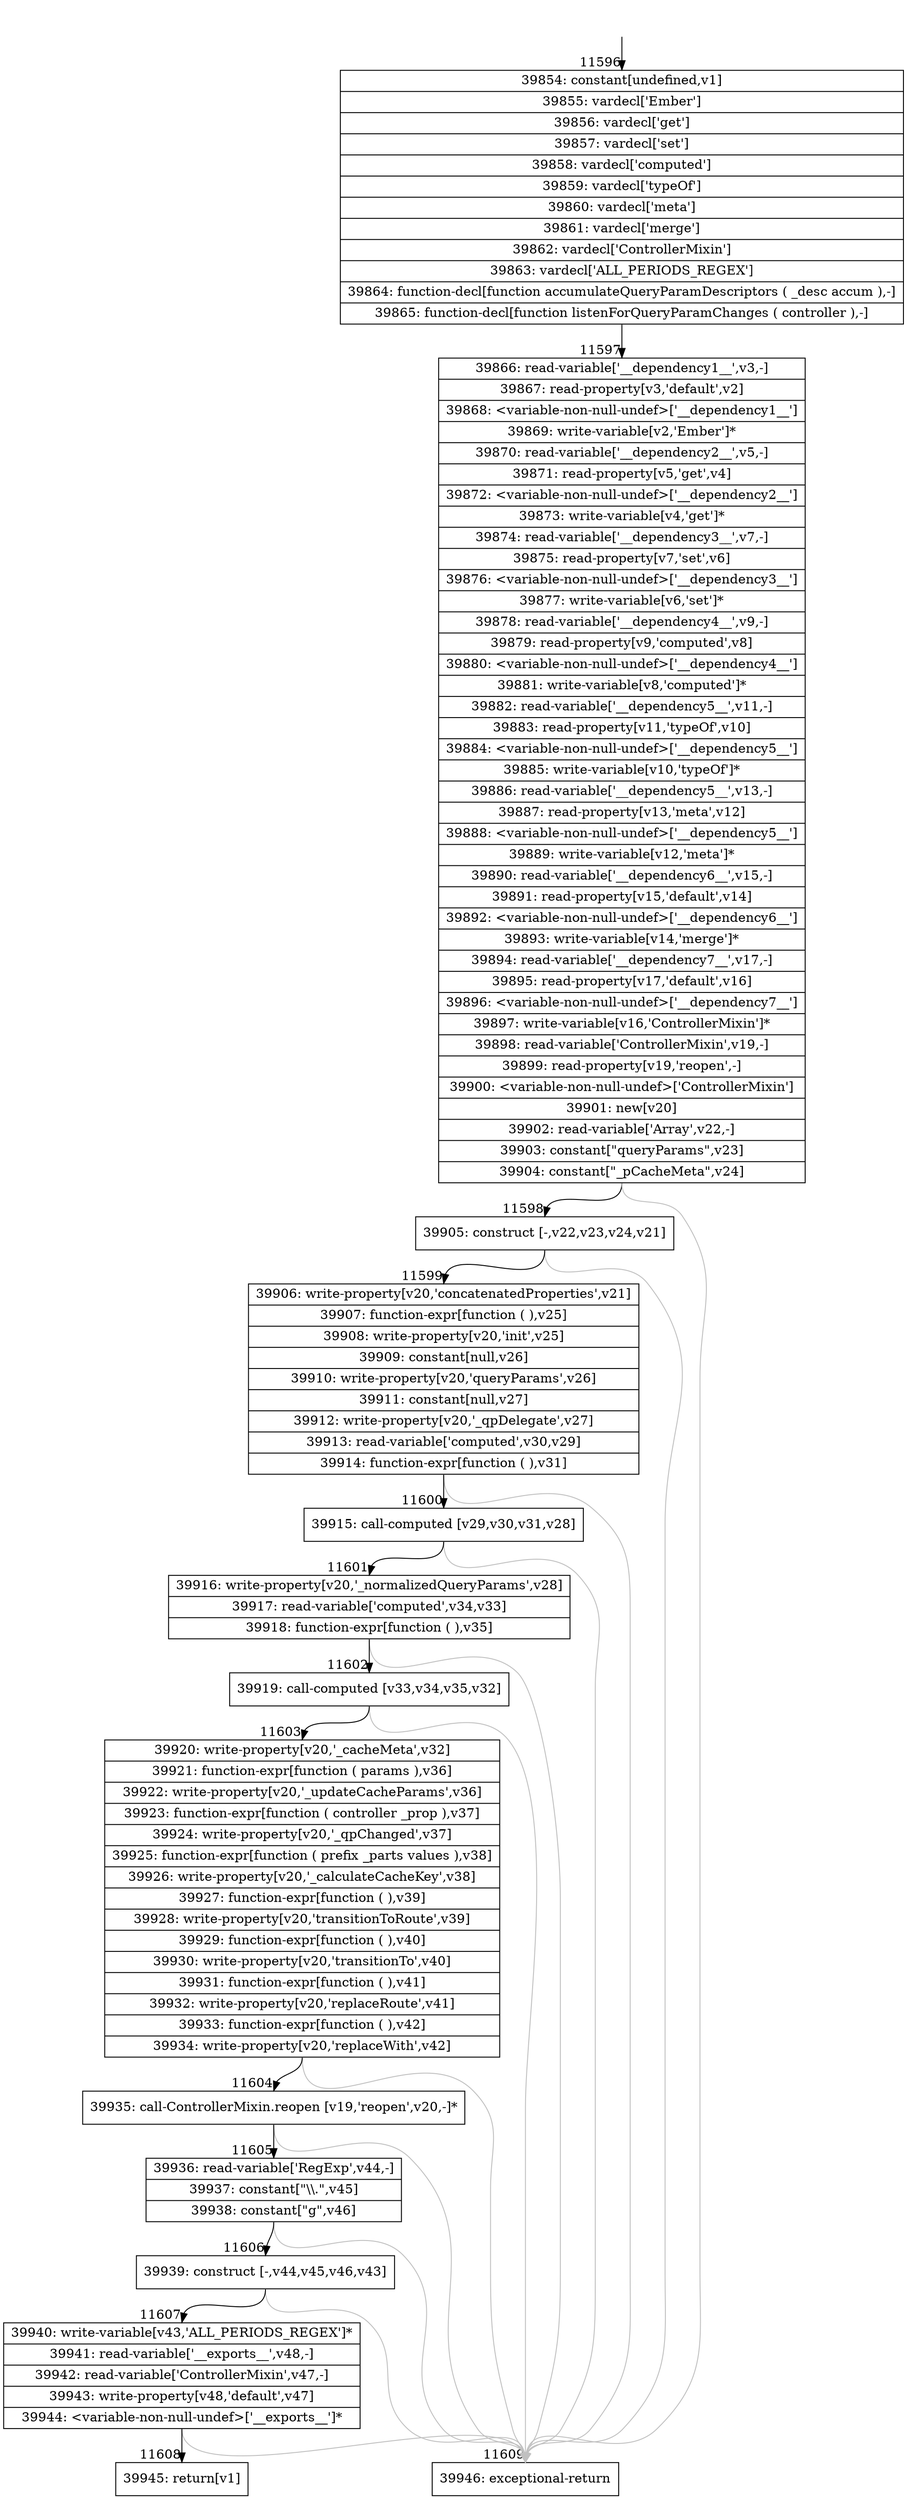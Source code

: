 digraph {
rankdir="TD"
BB_entry940[shape=none,label=""];
BB_entry940 -> BB11596 [tailport=s, headport=n, headlabel="    11596"]
BB11596 [shape=record label="{39854: constant[undefined,v1]|39855: vardecl['Ember']|39856: vardecl['get']|39857: vardecl['set']|39858: vardecl['computed']|39859: vardecl['typeOf']|39860: vardecl['meta']|39861: vardecl['merge']|39862: vardecl['ControllerMixin']|39863: vardecl['ALL_PERIODS_REGEX']|39864: function-decl[function accumulateQueryParamDescriptors ( _desc accum ),-]|39865: function-decl[function listenForQueryParamChanges ( controller ),-]}" ] 
BB11596 -> BB11597 [tailport=s, headport=n, headlabel="      11597"]
BB11597 [shape=record label="{39866: read-variable['__dependency1__',v3,-]|39867: read-property[v3,'default',v2]|39868: \<variable-non-null-undef\>['__dependency1__']|39869: write-variable[v2,'Ember']*|39870: read-variable['__dependency2__',v5,-]|39871: read-property[v5,'get',v4]|39872: \<variable-non-null-undef\>['__dependency2__']|39873: write-variable[v4,'get']*|39874: read-variable['__dependency3__',v7,-]|39875: read-property[v7,'set',v6]|39876: \<variable-non-null-undef\>['__dependency3__']|39877: write-variable[v6,'set']*|39878: read-variable['__dependency4__',v9,-]|39879: read-property[v9,'computed',v8]|39880: \<variable-non-null-undef\>['__dependency4__']|39881: write-variable[v8,'computed']*|39882: read-variable['__dependency5__',v11,-]|39883: read-property[v11,'typeOf',v10]|39884: \<variable-non-null-undef\>['__dependency5__']|39885: write-variable[v10,'typeOf']*|39886: read-variable['__dependency5__',v13,-]|39887: read-property[v13,'meta',v12]|39888: \<variable-non-null-undef\>['__dependency5__']|39889: write-variable[v12,'meta']*|39890: read-variable['__dependency6__',v15,-]|39891: read-property[v15,'default',v14]|39892: \<variable-non-null-undef\>['__dependency6__']|39893: write-variable[v14,'merge']*|39894: read-variable['__dependency7__',v17,-]|39895: read-property[v17,'default',v16]|39896: \<variable-non-null-undef\>['__dependency7__']|39897: write-variable[v16,'ControllerMixin']*|39898: read-variable['ControllerMixin',v19,-]|39899: read-property[v19,'reopen',-]|39900: \<variable-non-null-undef\>['ControllerMixin']|39901: new[v20]|39902: read-variable['Array',v22,-]|39903: constant[\"queryParams\",v23]|39904: constant[\"_pCacheMeta\",v24]}" ] 
BB11597 -> BB11598 [tailport=s, headport=n, headlabel="      11598"]
BB11597 -> BB11609 [tailport=s, headport=n, color=gray, headlabel="      11609"]
BB11598 [shape=record label="{39905: construct [-,v22,v23,v24,v21]}" ] 
BB11598 -> BB11599 [tailport=s, headport=n, headlabel="      11599"]
BB11598 -> BB11609 [tailport=s, headport=n, color=gray]
BB11599 [shape=record label="{39906: write-property[v20,'concatenatedProperties',v21]|39907: function-expr[function ( ),v25]|39908: write-property[v20,'init',v25]|39909: constant[null,v26]|39910: write-property[v20,'queryParams',v26]|39911: constant[null,v27]|39912: write-property[v20,'_qpDelegate',v27]|39913: read-variable['computed',v30,v29]|39914: function-expr[function ( ),v31]}" ] 
BB11599 -> BB11600 [tailport=s, headport=n, headlabel="      11600"]
BB11599 -> BB11609 [tailport=s, headport=n, color=gray]
BB11600 [shape=record label="{39915: call-computed [v29,v30,v31,v28]}" ] 
BB11600 -> BB11601 [tailport=s, headport=n, headlabel="      11601"]
BB11600 -> BB11609 [tailport=s, headport=n, color=gray]
BB11601 [shape=record label="{39916: write-property[v20,'_normalizedQueryParams',v28]|39917: read-variable['computed',v34,v33]|39918: function-expr[function ( ),v35]}" ] 
BB11601 -> BB11602 [tailport=s, headport=n, headlabel="      11602"]
BB11601 -> BB11609 [tailport=s, headport=n, color=gray]
BB11602 [shape=record label="{39919: call-computed [v33,v34,v35,v32]}" ] 
BB11602 -> BB11603 [tailport=s, headport=n, headlabel="      11603"]
BB11602 -> BB11609 [tailport=s, headport=n, color=gray]
BB11603 [shape=record label="{39920: write-property[v20,'_cacheMeta',v32]|39921: function-expr[function ( params ),v36]|39922: write-property[v20,'_updateCacheParams',v36]|39923: function-expr[function ( controller _prop ),v37]|39924: write-property[v20,'_qpChanged',v37]|39925: function-expr[function ( prefix _parts values ),v38]|39926: write-property[v20,'_calculateCacheKey',v38]|39927: function-expr[function ( ),v39]|39928: write-property[v20,'transitionToRoute',v39]|39929: function-expr[function ( ),v40]|39930: write-property[v20,'transitionTo',v40]|39931: function-expr[function ( ),v41]|39932: write-property[v20,'replaceRoute',v41]|39933: function-expr[function ( ),v42]|39934: write-property[v20,'replaceWith',v42]}" ] 
BB11603 -> BB11604 [tailport=s, headport=n, headlabel="      11604"]
BB11603 -> BB11609 [tailport=s, headport=n, color=gray]
BB11604 [shape=record label="{39935: call-ControllerMixin.reopen [v19,'reopen',v20,-]*}" ] 
BB11604 -> BB11605 [tailport=s, headport=n, headlabel="      11605"]
BB11604 -> BB11609 [tailport=s, headport=n, color=gray]
BB11605 [shape=record label="{39936: read-variable['RegExp',v44,-]|39937: constant[\"\\\\.\",v45]|39938: constant[\"g\",v46]}" ] 
BB11605 -> BB11606 [tailport=s, headport=n, headlabel="      11606"]
BB11605 -> BB11609 [tailport=s, headport=n, color=gray]
BB11606 [shape=record label="{39939: construct [-,v44,v45,v46,v43]}" ] 
BB11606 -> BB11607 [tailport=s, headport=n, headlabel="      11607"]
BB11606 -> BB11609 [tailport=s, headport=n, color=gray]
BB11607 [shape=record label="{39940: write-variable[v43,'ALL_PERIODS_REGEX']*|39941: read-variable['__exports__',v48,-]|39942: read-variable['ControllerMixin',v47,-]|39943: write-property[v48,'default',v47]|39944: \<variable-non-null-undef\>['__exports__']*}" ] 
BB11607 -> BB11608 [tailport=s, headport=n, headlabel="      11608"]
BB11607 -> BB11609 [tailport=s, headport=n, color=gray]
BB11608 [shape=record label="{39945: return[v1]}" ] 
BB11609 [shape=record label="{39946: exceptional-return}" ] 
//#$~ 21137
}
